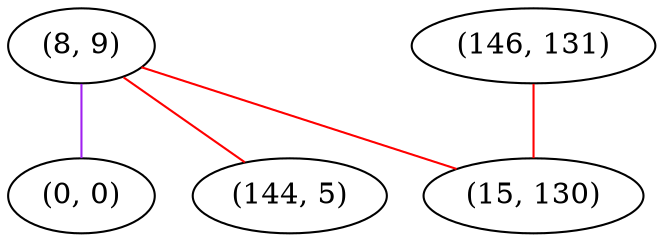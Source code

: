 graph "" {
"(8, 9)";
"(146, 131)";
"(0, 0)";
"(144, 5)";
"(15, 130)";
"(8, 9)" -- "(0, 0)"  [color=purple, key=0, weight=4];
"(8, 9)" -- "(144, 5)"  [color=red, key=0, weight=1];
"(8, 9)" -- "(15, 130)"  [color=red, key=0, weight=1];
"(146, 131)" -- "(15, 130)"  [color=red, key=0, weight=1];
}
